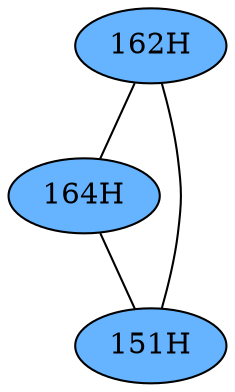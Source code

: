 // The Round Table
graph {
	"162H" [fillcolor="#66B3FF" style=radial]
	"164H" [fillcolor="#66B3FF" style=radial]
	"162H" -- "164H" [penwidth=1]
	"162H" [fillcolor="#66B3FF" style=radial]
	"151H" [fillcolor="#66B3FF" style=radial]
	"162H" -- "151H" [penwidth=1]
	"164H" [fillcolor="#66B3FF" style=radial]
	"151H" [fillcolor="#66B3FF" style=radial]
	"164H" -- "151H" [penwidth=1]
}
